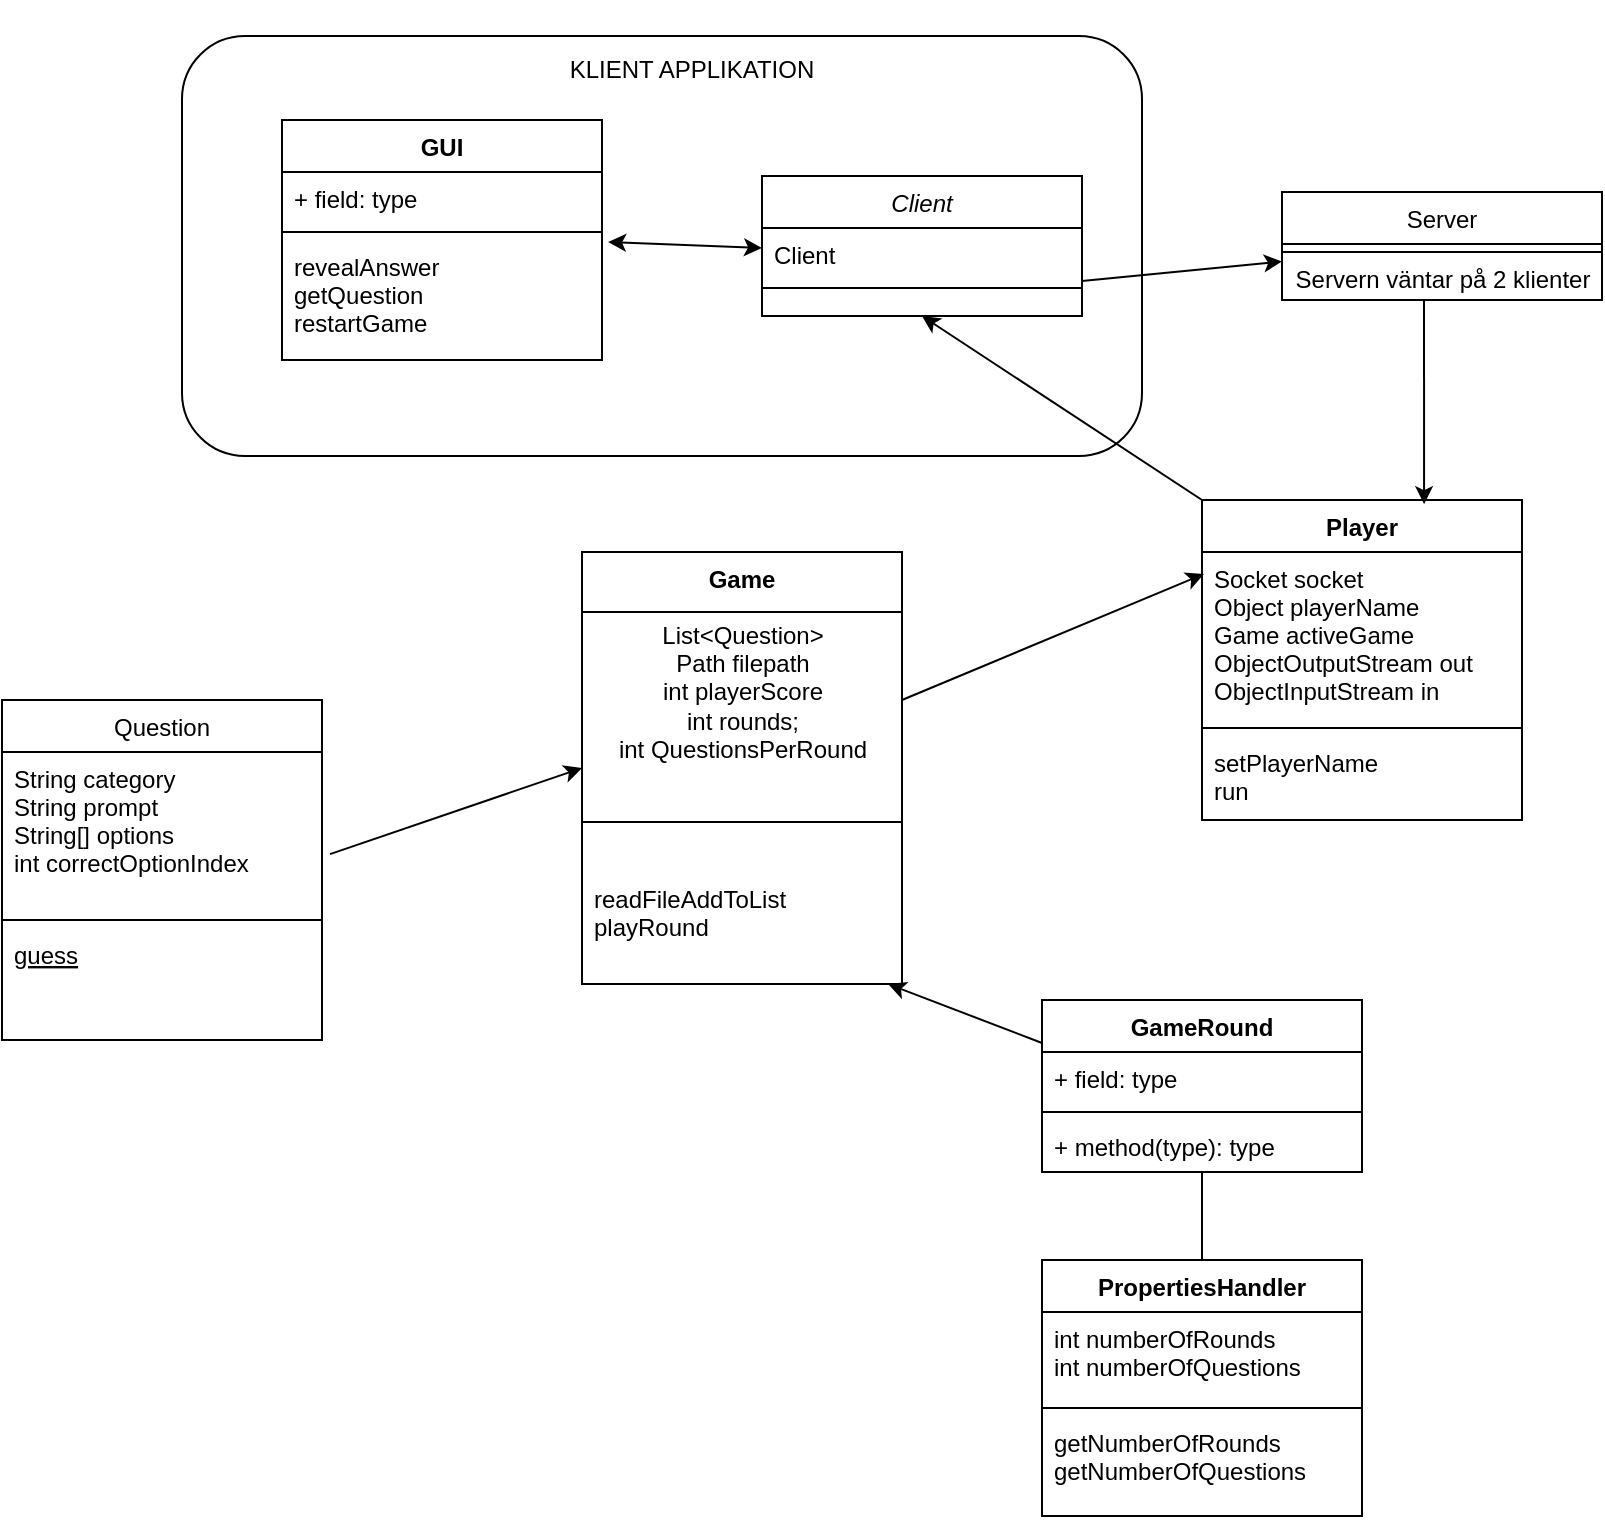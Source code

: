 <mxfile version="13.9.9" type="github">
  <diagram id="C5RBs43oDa-KdzZeNtuy" name="Page-1">
    <mxGraphModel dx="731" dy="552" grid="1" gridSize="10" guides="1" tooltips="1" connect="1" arrows="1" fold="1" page="1" pageScale="1" pageWidth="827" pageHeight="1169" math="0" shadow="0">
      <root>
        <mxCell id="WIyWlLk6GJQsqaUBKTNV-0" />
        <mxCell id="WIyWlLk6GJQsqaUBKTNV-1" parent="WIyWlLk6GJQsqaUBKTNV-0" />
        <mxCell id="WnVH_pIlw8EPmphPgQA5-3" value="" style="rounded=1;whiteSpace=wrap;html=1;" parent="WIyWlLk6GJQsqaUBKTNV-1" vertex="1">
          <mxGeometry x="140" y="28" width="480" height="210" as="geometry" />
        </mxCell>
        <mxCell id="zkfFHV4jXpPFQw0GAbJ--0" value="Client&#xa;" style="swimlane;fontStyle=2;align=center;verticalAlign=top;childLayout=stackLayout;horizontal=1;startSize=26;horizontalStack=0;resizeParent=1;resizeLast=0;collapsible=1;marginBottom=0;rounded=0;shadow=0;strokeWidth=1;" parent="WIyWlLk6GJQsqaUBKTNV-1" vertex="1">
          <mxGeometry x="430" y="98" width="160" height="70" as="geometry">
            <mxRectangle x="230" y="140" width="160" height="26" as="alternateBounds" />
          </mxGeometry>
        </mxCell>
        <mxCell id="zkfFHV4jXpPFQw0GAbJ--1" value="Client" style="text;align=left;verticalAlign=top;spacingLeft=4;spacingRight=4;overflow=hidden;rotatable=0;points=[[0,0.5],[1,0.5]];portConstraint=eastwest;" parent="zkfFHV4jXpPFQw0GAbJ--0" vertex="1">
          <mxGeometry y="26" width="160" height="26" as="geometry" />
        </mxCell>
        <mxCell id="zkfFHV4jXpPFQw0GAbJ--4" value="" style="line;html=1;strokeWidth=1;align=left;verticalAlign=middle;spacingTop=-1;spacingLeft=3;spacingRight=3;rotatable=0;labelPosition=right;points=[];portConstraint=eastwest;" parent="zkfFHV4jXpPFQw0GAbJ--0" vertex="1">
          <mxGeometry y="52" width="160" height="8" as="geometry" />
        </mxCell>
        <mxCell id="zkfFHV4jXpPFQw0GAbJ--6" value="Question&#xa;" style="swimlane;fontStyle=0;align=center;verticalAlign=top;childLayout=stackLayout;horizontal=1;startSize=26;horizontalStack=0;resizeParent=1;resizeLast=0;collapsible=1;marginBottom=0;rounded=0;shadow=0;strokeWidth=1;" parent="WIyWlLk6GJQsqaUBKTNV-1" vertex="1">
          <mxGeometry x="50" y="360" width="160" height="170" as="geometry">
            <mxRectangle x="130" y="380" width="160" height="26" as="alternateBounds" />
          </mxGeometry>
        </mxCell>
        <mxCell id="ArcIJ3YH8rseWJz54-QV-7" value="String category&#xa;String prompt&#xa;String[] options&#xa;int correctOptionIndex&#xa;" style="text;strokeColor=none;fillColor=none;align=left;verticalAlign=top;spacingLeft=4;spacingRight=4;overflow=hidden;rotatable=0;points=[[0,0.5],[1,0.5]];portConstraint=eastwest;" parent="zkfFHV4jXpPFQw0GAbJ--6" vertex="1">
          <mxGeometry y="26" width="160" height="80" as="geometry" />
        </mxCell>
        <mxCell id="zkfFHV4jXpPFQw0GAbJ--9" value="" style="line;html=1;strokeWidth=1;align=left;verticalAlign=middle;spacingTop=-1;spacingLeft=3;spacingRight=3;rotatable=0;labelPosition=right;points=[];portConstraint=eastwest;" parent="zkfFHV4jXpPFQw0GAbJ--6" vertex="1">
          <mxGeometry y="106" width="160" height="8" as="geometry" />
        </mxCell>
        <mxCell id="zkfFHV4jXpPFQw0GAbJ--10" value="guess" style="text;align=left;verticalAlign=top;spacingLeft=4;spacingRight=4;overflow=hidden;rotatable=0;points=[[0,0.5],[1,0.5]];portConstraint=eastwest;fontStyle=4" parent="zkfFHV4jXpPFQw0GAbJ--6" vertex="1">
          <mxGeometry y="114" width="160" height="26" as="geometry" />
        </mxCell>
        <mxCell id="zkfFHV4jXpPFQw0GAbJ--17" value="Server&#xa;" style="swimlane;fontStyle=0;align=center;verticalAlign=top;childLayout=stackLayout;horizontal=1;startSize=26;horizontalStack=0;resizeParent=1;resizeLast=0;collapsible=1;marginBottom=0;rounded=0;shadow=0;strokeWidth=1;" parent="WIyWlLk6GJQsqaUBKTNV-1" vertex="1">
          <mxGeometry x="690" y="106" width="160" height="54" as="geometry">
            <mxRectangle x="550" y="140" width="160" height="26" as="alternateBounds" />
          </mxGeometry>
        </mxCell>
        <mxCell id="zkfFHV4jXpPFQw0GAbJ--23" value="" style="line;html=1;strokeWidth=1;align=left;verticalAlign=middle;spacingTop=-1;spacingLeft=3;spacingRight=3;rotatable=0;labelPosition=right;points=[];portConstraint=eastwest;" parent="zkfFHV4jXpPFQw0GAbJ--17" vertex="1">
          <mxGeometry y="26" width="160" height="8" as="geometry" />
        </mxCell>
        <mxCell id="ArcIJ3YH8rseWJz54-QV-33" value="&lt;div&gt;Servern väntar på 2 klienter&lt;/div&gt;" style="text;html=1;align=center;verticalAlign=middle;resizable=0;points=[];autosize=1;" parent="zkfFHV4jXpPFQw0GAbJ--17" vertex="1">
          <mxGeometry y="34" width="160" height="20" as="geometry" />
        </mxCell>
        <mxCell id="ArcIJ3YH8rseWJz54-QV-1" value="" style="endArrow=classic;html=1;entryX=0.006;entryY=0.131;entryDx=0;entryDy=0;entryPerimeter=0;" parent="WIyWlLk6GJQsqaUBKTNV-1" target="ArcIJ3YH8rseWJz54-QV-15" edge="1">
          <mxGeometry width="50" height="50" relative="1" as="geometry">
            <mxPoint x="500" y="360" as="sourcePoint" />
            <mxPoint x="440" y="180" as="targetPoint" />
            <Array as="points" />
          </mxGeometry>
        </mxCell>
        <mxCell id="ArcIJ3YH8rseWJz54-QV-8" value="Game" style="swimlane;fontStyle=1;align=center;verticalAlign=top;childLayout=stackLayout;horizontal=1;startSize=30;horizontalStack=0;resizeParent=1;resizeParentMax=0;resizeLast=0;collapsible=1;marginBottom=0;" parent="WIyWlLk6GJQsqaUBKTNV-1" vertex="1">
          <mxGeometry x="340" y="286" width="160" height="216" as="geometry" />
        </mxCell>
        <mxCell id="ArcIJ3YH8rseWJz54-QV-12" value="&lt;div&gt;List&amp;lt;Question&amp;gt;&lt;/div&gt;&lt;div&gt;Path filepath&lt;/div&gt;&lt;div&gt;int playerScore&lt;/div&gt;&lt;div&gt;int rounds;&lt;/div&gt;&lt;div&gt;int QuestionsPerRound&lt;br&gt;&lt;/div&gt;" style="text;html=1;align=center;verticalAlign=middle;resizable=0;points=[];autosize=1;" parent="ArcIJ3YH8rseWJz54-QV-8" vertex="1">
          <mxGeometry y="30" width="160" height="80" as="geometry" />
        </mxCell>
        <mxCell id="ArcIJ3YH8rseWJz54-QV-10" value="" style="line;strokeWidth=1;fillColor=none;align=left;verticalAlign=middle;spacingTop=-1;spacingLeft=3;spacingRight=3;rotatable=0;labelPosition=right;points=[];portConstraint=eastwest;" parent="ArcIJ3YH8rseWJz54-QV-8" vertex="1">
          <mxGeometry y="110" width="160" height="50" as="geometry" />
        </mxCell>
        <mxCell id="ArcIJ3YH8rseWJz54-QV-11" value="readFileAddToList&#xa;playRound&#xa;" style="text;strokeColor=none;fillColor=none;align=left;verticalAlign=top;spacingLeft=4;spacingRight=4;overflow=hidden;rotatable=0;points=[[0,0.5],[1,0.5]];portConstraint=eastwest;" parent="ArcIJ3YH8rseWJz54-QV-8" vertex="1">
          <mxGeometry y="160" width="160" height="56" as="geometry" />
        </mxCell>
        <mxCell id="ArcIJ3YH8rseWJz54-QV-13" value="" style="endArrow=classic;html=1;exitX=1.025;exitY=0.638;exitDx=0;exitDy=0;exitPerimeter=0;entryX=0;entryY=0.5;entryDx=0;entryDy=0;" parent="WIyWlLk6GJQsqaUBKTNV-1" source="ArcIJ3YH8rseWJz54-QV-7" target="ArcIJ3YH8rseWJz54-QV-8" edge="1">
          <mxGeometry width="50" height="50" relative="1" as="geometry">
            <mxPoint x="260" y="400" as="sourcePoint" />
            <mxPoint x="310" y="350" as="targetPoint" />
          </mxGeometry>
        </mxCell>
        <mxCell id="ArcIJ3YH8rseWJz54-QV-14" value="Player&#xa;" style="swimlane;fontStyle=1;align=center;verticalAlign=top;childLayout=stackLayout;horizontal=1;startSize=26;horizontalStack=0;resizeParent=1;resizeParentMax=0;resizeLast=0;collapsible=1;marginBottom=0;" parent="WIyWlLk6GJQsqaUBKTNV-1" vertex="1">
          <mxGeometry x="650" y="260" width="160" height="160" as="geometry" />
        </mxCell>
        <mxCell id="ArcIJ3YH8rseWJz54-QV-15" value="Socket socket&#xa;Object playerName&#xa;Game activeGame&#xa;ObjectOutputStream out&#xa;ObjectInputStream in&#xa;" style="text;strokeColor=none;fillColor=none;align=left;verticalAlign=top;spacingLeft=4;spacingRight=4;overflow=hidden;rotatable=0;points=[[0,0.5],[1,0.5]];portConstraint=eastwest;" parent="ArcIJ3YH8rseWJz54-QV-14" vertex="1">
          <mxGeometry y="26" width="160" height="84" as="geometry" />
        </mxCell>
        <mxCell id="ArcIJ3YH8rseWJz54-QV-16" value="" style="line;strokeWidth=1;fillColor=none;align=left;verticalAlign=middle;spacingTop=-1;spacingLeft=3;spacingRight=3;rotatable=0;labelPosition=right;points=[];portConstraint=eastwest;" parent="ArcIJ3YH8rseWJz54-QV-14" vertex="1">
          <mxGeometry y="110" width="160" height="8" as="geometry" />
        </mxCell>
        <mxCell id="ArcIJ3YH8rseWJz54-QV-17" value="setPlayerName&#xa;run&#xa;" style="text;strokeColor=none;fillColor=none;align=left;verticalAlign=top;spacingLeft=4;spacingRight=4;overflow=hidden;rotatable=0;points=[[0,0.5],[1,0.5]];portConstraint=eastwest;" parent="ArcIJ3YH8rseWJz54-QV-14" vertex="1">
          <mxGeometry y="118" width="160" height="42" as="geometry" />
        </mxCell>
        <mxCell id="ArcIJ3YH8rseWJz54-QV-18" value="" style="endArrow=classic;html=1;exitX=1;exitY=0.75;exitDx=0;exitDy=0;" parent="WIyWlLk6GJQsqaUBKTNV-1" source="zkfFHV4jXpPFQw0GAbJ--0" target="zkfFHV4jXpPFQw0GAbJ--17" edge="1">
          <mxGeometry width="50" height="50" relative="1" as="geometry">
            <mxPoint x="710" y="160" as="sourcePoint" />
            <mxPoint x="760" y="110" as="targetPoint" />
          </mxGeometry>
        </mxCell>
        <mxCell id="ArcIJ3YH8rseWJz54-QV-19" value="" style="endArrow=classic;html=1;entryX=0.694;entryY=0.013;entryDx=0;entryDy=0;entryPerimeter=0;" parent="WIyWlLk6GJQsqaUBKTNV-1" target="ArcIJ3YH8rseWJz54-QV-14" edge="1">
          <mxGeometry width="50" height="50" relative="1" as="geometry">
            <mxPoint x="761" y="160" as="sourcePoint" />
            <mxPoint x="760" y="220" as="targetPoint" />
          </mxGeometry>
        </mxCell>
        <mxCell id="ArcIJ3YH8rseWJz54-QV-20" value="GUI" style="swimlane;fontStyle=1;align=center;verticalAlign=top;childLayout=stackLayout;horizontal=1;startSize=26;horizontalStack=0;resizeParent=1;resizeParentMax=0;resizeLast=0;collapsible=1;marginBottom=0;" parent="WIyWlLk6GJQsqaUBKTNV-1" vertex="1">
          <mxGeometry x="190" y="70" width="160" height="120" as="geometry" />
        </mxCell>
        <mxCell id="ArcIJ3YH8rseWJz54-QV-21" value="+ field: type" style="text;strokeColor=none;fillColor=none;align=left;verticalAlign=top;spacingLeft=4;spacingRight=4;overflow=hidden;rotatable=0;points=[[0,0.5],[1,0.5]];portConstraint=eastwest;" parent="ArcIJ3YH8rseWJz54-QV-20" vertex="1">
          <mxGeometry y="26" width="160" height="26" as="geometry" />
        </mxCell>
        <mxCell id="ArcIJ3YH8rseWJz54-QV-22" value="" style="line;strokeWidth=1;fillColor=none;align=left;verticalAlign=middle;spacingTop=-1;spacingLeft=3;spacingRight=3;rotatable=0;labelPosition=right;points=[];portConstraint=eastwest;" parent="ArcIJ3YH8rseWJz54-QV-20" vertex="1">
          <mxGeometry y="52" width="160" height="8" as="geometry" />
        </mxCell>
        <mxCell id="ArcIJ3YH8rseWJz54-QV-23" value="revealAnswer&#xa;getQuestion&#xa;restartGame&#xa;&#xa;" style="text;strokeColor=none;fillColor=none;align=left;verticalAlign=top;spacingLeft=4;spacingRight=4;overflow=hidden;rotatable=0;points=[[0,0.5],[1,0.5]];portConstraint=eastwest;" parent="ArcIJ3YH8rseWJz54-QV-20" vertex="1">
          <mxGeometry y="60" width="160" height="60" as="geometry" />
        </mxCell>
        <mxCell id="ArcIJ3YH8rseWJz54-QV-24" value="" style="endArrow=classic;html=1;exitX=0;exitY=0;exitDx=0;exitDy=0;entryX=0.5;entryY=1;entryDx=0;entryDy=0;" parent="WIyWlLk6GJQsqaUBKTNV-1" source="ArcIJ3YH8rseWJz54-QV-14" target="zkfFHV4jXpPFQw0GAbJ--0" edge="1">
          <mxGeometry width="50" height="50" relative="1" as="geometry">
            <mxPoint x="570" y="250" as="sourcePoint" />
            <mxPoint x="620" y="200" as="targetPoint" />
          </mxGeometry>
        </mxCell>
        <mxCell id="ArcIJ3YH8rseWJz54-QV-26" value="GameRound" style="swimlane;fontStyle=1;align=center;verticalAlign=top;childLayout=stackLayout;horizontal=1;startSize=26;horizontalStack=0;resizeParent=1;resizeParentMax=0;resizeLast=0;collapsible=1;marginBottom=0;" parent="WIyWlLk6GJQsqaUBKTNV-1" vertex="1">
          <mxGeometry x="570" y="510" width="160" height="86" as="geometry" />
        </mxCell>
        <mxCell id="ArcIJ3YH8rseWJz54-QV-27" value="+ field: type" style="text;strokeColor=none;fillColor=none;align=left;verticalAlign=top;spacingLeft=4;spacingRight=4;overflow=hidden;rotatable=0;points=[[0,0.5],[1,0.5]];portConstraint=eastwest;" parent="ArcIJ3YH8rseWJz54-QV-26" vertex="1">
          <mxGeometry y="26" width="160" height="26" as="geometry" />
        </mxCell>
        <mxCell id="ArcIJ3YH8rseWJz54-QV-28" value="" style="line;strokeWidth=1;fillColor=none;align=left;verticalAlign=middle;spacingTop=-1;spacingLeft=3;spacingRight=3;rotatable=0;labelPosition=right;points=[];portConstraint=eastwest;" parent="ArcIJ3YH8rseWJz54-QV-26" vertex="1">
          <mxGeometry y="52" width="160" height="8" as="geometry" />
        </mxCell>
        <mxCell id="ArcIJ3YH8rseWJz54-QV-29" value="+ method(type): type" style="text;strokeColor=none;fillColor=none;align=left;verticalAlign=top;spacingLeft=4;spacingRight=4;overflow=hidden;rotatable=0;points=[[0,0.5],[1,0.5]];portConstraint=eastwest;" parent="ArcIJ3YH8rseWJz54-QV-26" vertex="1">
          <mxGeometry y="60" width="160" height="26" as="geometry" />
        </mxCell>
        <mxCell id="ArcIJ3YH8rseWJz54-QV-30" value="" style="endArrow=classic;html=1;exitX=0;exitY=0.25;exitDx=0;exitDy=0;" parent="WIyWlLk6GJQsqaUBKTNV-1" source="ArcIJ3YH8rseWJz54-QV-26" target="ArcIJ3YH8rseWJz54-QV-11" edge="1">
          <mxGeometry width="50" height="50" relative="1" as="geometry">
            <mxPoint x="520" y="560" as="sourcePoint" />
            <mxPoint x="570" y="510" as="targetPoint" />
          </mxGeometry>
        </mxCell>
        <mxCell id="WnVH_pIlw8EPmphPgQA5-2" value="" style="endArrow=classic;startArrow=classic;html=1;exitX=1.019;exitY=0.017;exitDx=0;exitDy=0;exitPerimeter=0;" parent="WIyWlLk6GJQsqaUBKTNV-1" source="ArcIJ3YH8rseWJz54-QV-23" target="zkfFHV4jXpPFQw0GAbJ--1" edge="1">
          <mxGeometry width="50" height="50" relative="1" as="geometry">
            <mxPoint x="363.04" y="134.02" as="sourcePoint" />
            <mxPoint x="388.207" y="70" as="targetPoint" />
          </mxGeometry>
        </mxCell>
        <mxCell id="WnVH_pIlw8EPmphPgQA5-6" value="KLIENT APPLIKATION" style="text;html=1;strokeColor=none;fillColor=none;align=center;verticalAlign=middle;whiteSpace=wrap;rounded=0;" parent="WIyWlLk6GJQsqaUBKTNV-1" vertex="1">
          <mxGeometry x="330" y="10" width="130" height="70" as="geometry" />
        </mxCell>
        <mxCell id="2mdpUPde0mTjYT0XKpE--0" value="PropertiesHandler" style="swimlane;fontStyle=1;align=center;verticalAlign=top;childLayout=stackLayout;horizontal=1;startSize=26;horizontalStack=0;resizeParent=1;resizeParentMax=0;resizeLast=0;collapsible=1;marginBottom=0;" vertex="1" parent="WIyWlLk6GJQsqaUBKTNV-1">
          <mxGeometry x="570" y="640" width="160" height="128" as="geometry" />
        </mxCell>
        <mxCell id="2mdpUPde0mTjYT0XKpE--1" value="int numberOfRounds&#xa;int numberOfQuestions" style="text;strokeColor=none;fillColor=none;align=left;verticalAlign=top;spacingLeft=4;spacingRight=4;overflow=hidden;rotatable=0;points=[[0,0.5],[1,0.5]];portConstraint=eastwest;" vertex="1" parent="2mdpUPde0mTjYT0XKpE--0">
          <mxGeometry y="26" width="160" height="44" as="geometry" />
        </mxCell>
        <mxCell id="2mdpUPde0mTjYT0XKpE--2" value="" style="line;strokeWidth=1;fillColor=none;align=left;verticalAlign=middle;spacingTop=-1;spacingLeft=3;spacingRight=3;rotatable=0;labelPosition=right;points=[];portConstraint=eastwest;" vertex="1" parent="2mdpUPde0mTjYT0XKpE--0">
          <mxGeometry y="70" width="160" height="8" as="geometry" />
        </mxCell>
        <mxCell id="2mdpUPde0mTjYT0XKpE--3" value="getNumberOfRounds&#xa;getNumberOfQuestions" style="text;strokeColor=none;fillColor=none;align=left;verticalAlign=top;spacingLeft=4;spacingRight=4;overflow=hidden;rotatable=0;points=[[0,0.5],[1,0.5]];portConstraint=eastwest;" vertex="1" parent="2mdpUPde0mTjYT0XKpE--0">
          <mxGeometry y="78" width="160" height="50" as="geometry" />
        </mxCell>
        <mxCell id="2mdpUPde0mTjYT0XKpE--7" value="" style="endArrow=none;html=1;exitX=0.5;exitY=0;exitDx=0;exitDy=0;" edge="1" parent="WIyWlLk6GJQsqaUBKTNV-1" source="2mdpUPde0mTjYT0XKpE--0" target="ArcIJ3YH8rseWJz54-QV-29">
          <mxGeometry width="50" height="50" relative="1" as="geometry">
            <mxPoint x="642" y="630" as="sourcePoint" />
            <mxPoint x="660" y="590" as="targetPoint" />
          </mxGeometry>
        </mxCell>
      </root>
    </mxGraphModel>
  </diagram>
</mxfile>
